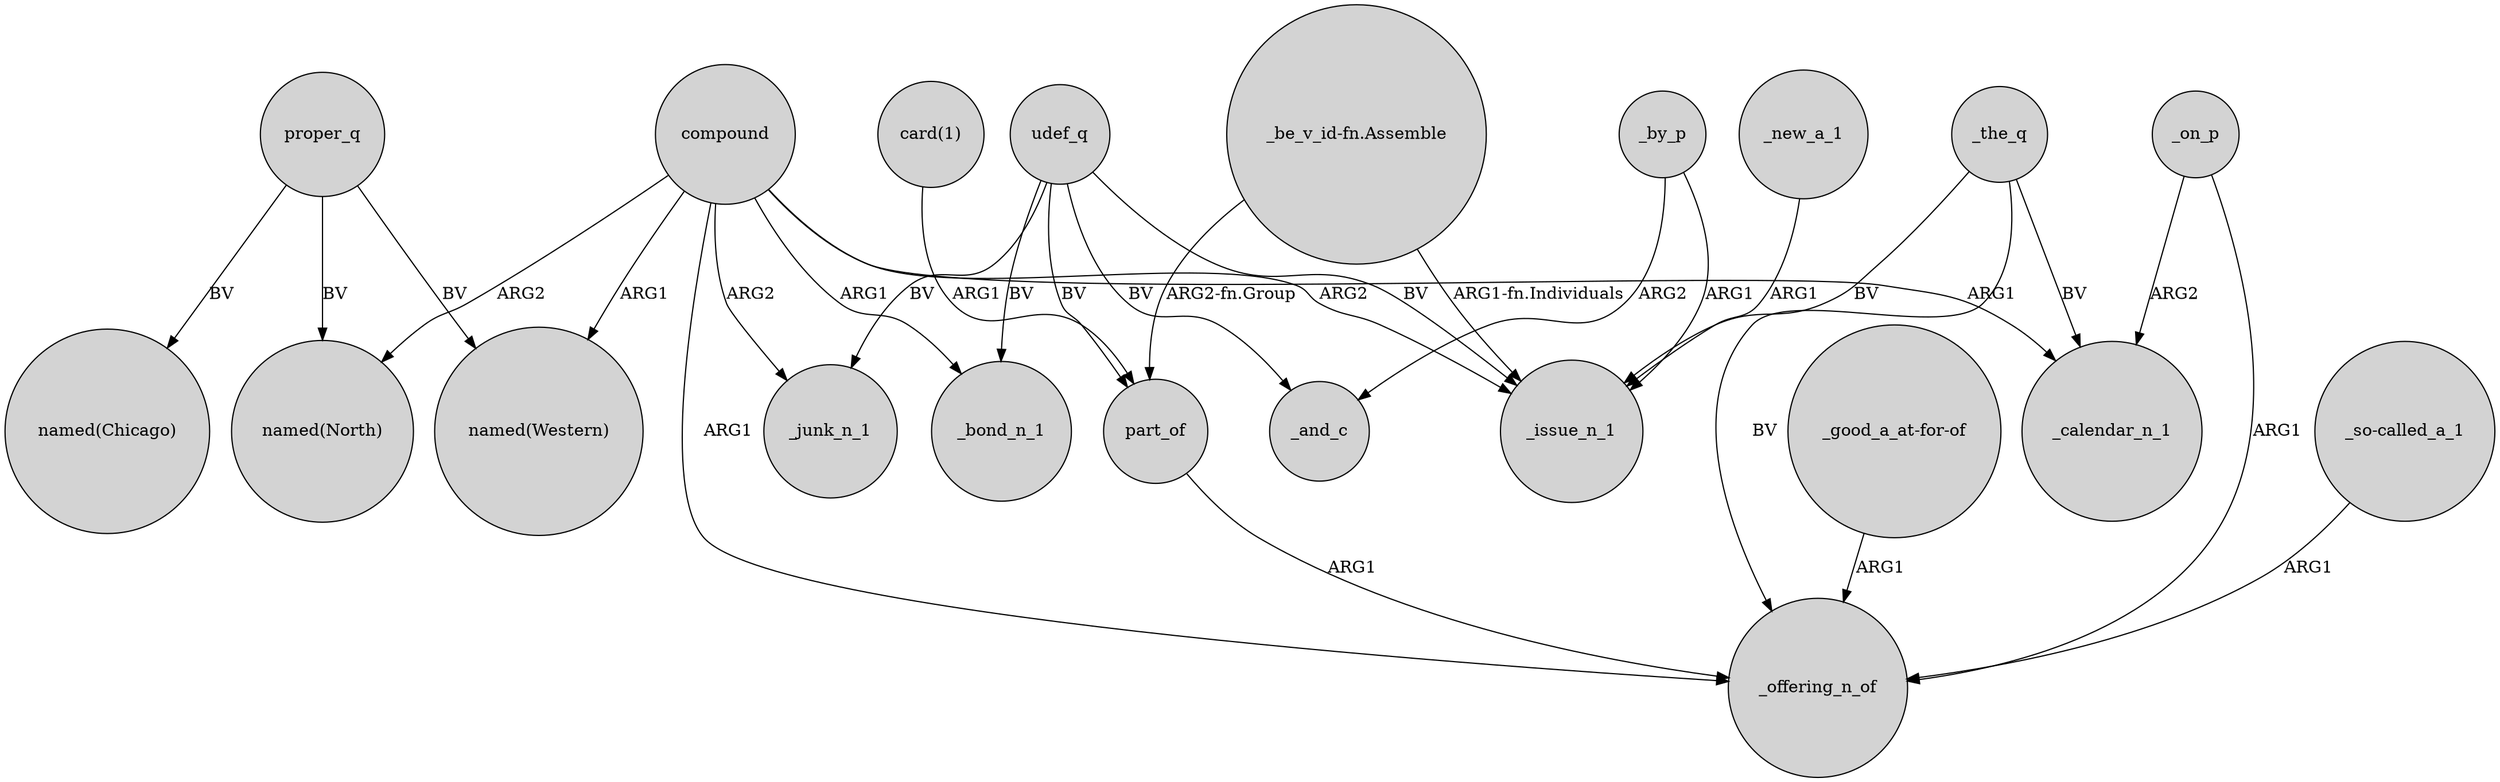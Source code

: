 digraph {
	node [shape=circle style=filled]
	udef_q -> _bond_n_1 [label=BV]
	proper_q -> "named(North)" [label=BV]
	proper_q -> "named(Western)" [label=BV]
	"_good_a_at-for-of" -> _offering_n_of [label=ARG1]
	udef_q -> part_of [label=BV]
	_new_a_1 -> _issue_n_1 [label=ARG1]
	compound -> _offering_n_of [label=ARG1]
	compound -> _bond_n_1 [label=ARG1]
	_the_q -> _calendar_n_1 [label=BV]
	compound -> _junk_n_1 [label=ARG2]
	udef_q -> _and_c [label=BV]
	"card(1)" -> part_of [label=ARG1]
	compound -> "named(Western)" [label=ARG1]
	"_be_v_id-fn.Assemble" -> _issue_n_1 [label="ARG1-fn.Individuals"]
	compound -> _calendar_n_1 [label=ARG1]
	compound -> _issue_n_1 [label=ARG2]
	"_so-called_a_1" -> _offering_n_of [label=ARG1]
	_by_p -> _issue_n_1 [label=ARG1]
	proper_q -> "named(Chicago)" [label=BV]
	_the_q -> _offering_n_of [label=BV]
	_on_p -> _calendar_n_1 [label=ARG2]
	part_of -> _offering_n_of [label=ARG1]
	udef_q -> _junk_n_1 [label=BV]
	udef_q -> _issue_n_1 [label=BV]
	"_be_v_id-fn.Assemble" -> part_of [label="ARG2-fn.Group"]
	_on_p -> _offering_n_of [label=ARG1]
	compound -> "named(North)" [label=ARG2]
	_by_p -> _and_c [label=ARG2]
	_the_q -> _issue_n_1 [label=BV]
}
